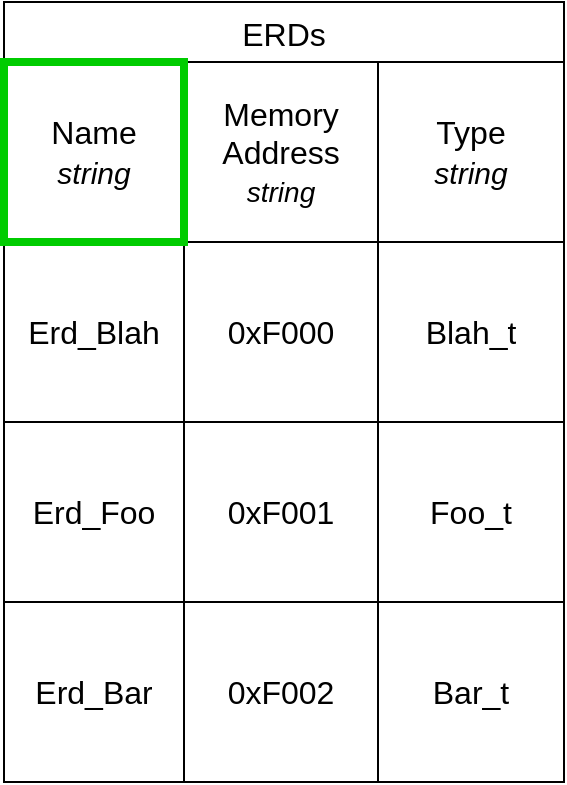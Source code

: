 <mxfile>
    <diagram id="wPQDcEUORbiUfu1othtV" name="Page-1">
        <mxGraphModel dx="345" dy="1094" grid="1" gridSize="10" guides="1" tooltips="1" connect="1" arrows="1" fold="1" page="1" pageScale="1" pageWidth="850" pageHeight="1100" math="0" shadow="0">
            <root>
                <mxCell id="0"/>
                <mxCell id="1" parent="0"/>
                <mxCell id="36" value="" style="rounded=0;whiteSpace=wrap;html=1;" vertex="1" parent="1">
                    <mxGeometry x="60" y="70" width="280" height="390" as="geometry"/>
                </mxCell>
                <mxCell id="18" value="ERDs" style="shape=table;startSize=30;container=1;collapsible=0;childLayout=tableLayout;fontSize=16;strokeColor=#000000;fontColor=#000000;" vertex="1" parent="1">
                    <mxGeometry x="60" y="70" width="280" height="390" as="geometry"/>
                </mxCell>
                <mxCell id="19" value="" style="shape=tableRow;horizontal=0;startSize=0;swimlaneHead=0;swimlaneBody=0;strokeColor=#000000;top=0;left=0;bottom=0;right=0;collapsible=0;dropTarget=0;fillColor=none;points=[[0,0.5],[1,0.5]];portConstraint=eastwest;fontSize=16;fontColor=#000000;" vertex="1" parent="18">
                    <mxGeometry y="30" width="280" height="90" as="geometry"/>
                </mxCell>
                <mxCell id="20" value="Name&lt;div&gt;&lt;i&gt;&lt;font style=&quot;font-size: 15px;&quot;&gt;string&lt;/font&gt;&lt;/i&gt;&lt;/div&gt;" style="shape=partialRectangle;html=1;whiteSpace=wrap;connectable=0;strokeColor=#000000;overflow=hidden;fillColor=none;top=0;left=0;bottom=0;right=0;pointerEvents=1;fontSize=16;fontColor=#000000;" vertex="1" parent="19">
                    <mxGeometry width="90" height="90" as="geometry">
                        <mxRectangle width="90" height="90" as="alternateBounds"/>
                    </mxGeometry>
                </mxCell>
                <mxCell id="21" value="&lt;font style=&quot;&quot;&gt;Memory Address&lt;/font&gt;&lt;div&gt;&lt;span style=&quot;font-size: 14px;&quot;&gt;&lt;i&gt;string&lt;/i&gt;&lt;/span&gt;&lt;/div&gt;" style="shape=partialRectangle;html=1;whiteSpace=wrap;connectable=0;strokeColor=#000000;overflow=hidden;fillColor=none;top=0;left=0;bottom=0;right=0;pointerEvents=1;fontSize=16;fontColor=#000000;" vertex="1" parent="19">
                    <mxGeometry x="90" width="97" height="90" as="geometry">
                        <mxRectangle width="97" height="90" as="alternateBounds"/>
                    </mxGeometry>
                </mxCell>
                <mxCell id="22" value="Type&lt;div&gt;&lt;i&gt;&lt;font style=&quot;font-size: 15px;&quot;&gt;string&lt;/font&gt;&lt;/i&gt;&lt;/div&gt;" style="shape=partialRectangle;html=1;whiteSpace=wrap;connectable=0;strokeColor=#000000;overflow=hidden;fillColor=none;top=0;left=0;bottom=0;right=0;pointerEvents=1;fontSize=16;fontColor=#000000;" vertex="1" parent="19">
                    <mxGeometry x="187" width="93" height="90" as="geometry">
                        <mxRectangle width="93" height="90" as="alternateBounds"/>
                    </mxGeometry>
                </mxCell>
                <mxCell id="23" style="shape=tableRow;horizontal=0;startSize=0;swimlaneHead=0;swimlaneBody=0;strokeColor=#000000;top=0;left=0;bottom=0;right=0;collapsible=0;dropTarget=0;fillColor=none;points=[[0,0.5],[1,0.5]];portConstraint=eastwest;fontSize=16;fontColor=#000000;" vertex="1" parent="18">
                    <mxGeometry y="120" width="280" height="90" as="geometry"/>
                </mxCell>
                <mxCell id="24" value="Erd_Blah" style="shape=partialRectangle;html=1;whiteSpace=wrap;connectable=0;strokeColor=#000000;overflow=hidden;fillColor=none;top=0;left=0;bottom=0;right=0;pointerEvents=1;fontSize=16;fontColor=#000000;" vertex="1" parent="23">
                    <mxGeometry width="90" height="90" as="geometry">
                        <mxRectangle width="90" height="90" as="alternateBounds"/>
                    </mxGeometry>
                </mxCell>
                <mxCell id="25" value="0xF000" style="shape=partialRectangle;html=1;whiteSpace=wrap;connectable=0;strokeColor=#000000;overflow=hidden;fillColor=none;top=0;left=0;bottom=0;right=0;pointerEvents=1;fontSize=16;fontColor=#000000;" vertex="1" parent="23">
                    <mxGeometry x="90" width="97" height="90" as="geometry">
                        <mxRectangle width="97" height="90" as="alternateBounds"/>
                    </mxGeometry>
                </mxCell>
                <mxCell id="26" value="Blah_t" style="shape=partialRectangle;html=1;whiteSpace=wrap;connectable=0;strokeColor=#000000;overflow=hidden;fillColor=none;top=0;left=0;bottom=0;right=0;pointerEvents=1;fontSize=16;fontColor=#000000;" vertex="1" parent="23">
                    <mxGeometry x="187" width="93" height="90" as="geometry">
                        <mxRectangle width="93" height="90" as="alternateBounds"/>
                    </mxGeometry>
                </mxCell>
                <mxCell id="27" style="shape=tableRow;horizontal=0;startSize=0;swimlaneHead=0;swimlaneBody=0;strokeColor=#000000;top=0;left=0;bottom=0;right=0;collapsible=0;dropTarget=0;fillColor=none;points=[[0,0.5],[1,0.5]];portConstraint=eastwest;fontSize=16;fontColor=#000000;" vertex="1" parent="18">
                    <mxGeometry y="210" width="280" height="90" as="geometry"/>
                </mxCell>
                <mxCell id="28" value="Erd_Foo" style="shape=partialRectangle;html=1;whiteSpace=wrap;connectable=0;strokeColor=#000000;overflow=hidden;fillColor=none;top=0;left=0;bottom=0;right=0;pointerEvents=1;fontSize=16;fontColor=#000000;" vertex="1" parent="27">
                    <mxGeometry width="90" height="90" as="geometry">
                        <mxRectangle width="90" height="90" as="alternateBounds"/>
                    </mxGeometry>
                </mxCell>
                <mxCell id="29" value="0xF001" style="shape=partialRectangle;html=1;whiteSpace=wrap;connectable=0;strokeColor=#000000;overflow=hidden;fillColor=none;top=0;left=0;bottom=0;right=0;pointerEvents=1;fontSize=16;fontColor=#000000;" vertex="1" parent="27">
                    <mxGeometry x="90" width="97" height="90" as="geometry">
                        <mxRectangle width="97" height="90" as="alternateBounds"/>
                    </mxGeometry>
                </mxCell>
                <mxCell id="30" value="Foo_t" style="shape=partialRectangle;html=1;whiteSpace=wrap;connectable=0;strokeColor=#000000;overflow=hidden;fillColor=none;top=0;left=0;bottom=0;right=0;pointerEvents=1;fontSize=16;fontColor=#000000;" vertex="1" parent="27">
                    <mxGeometry x="187" width="93" height="90" as="geometry">
                        <mxRectangle width="93" height="90" as="alternateBounds"/>
                    </mxGeometry>
                </mxCell>
                <mxCell id="31" style="shape=tableRow;horizontal=0;startSize=0;swimlaneHead=0;swimlaneBody=0;strokeColor=#000000;top=0;left=0;bottom=0;right=0;collapsible=0;dropTarget=0;fillColor=none;points=[[0,0.5],[1,0.5]];portConstraint=eastwest;fontSize=16;fontColor=#000000;" vertex="1" parent="18">
                    <mxGeometry y="300" width="280" height="90" as="geometry"/>
                </mxCell>
                <mxCell id="32" value="Erd_Bar" style="shape=partialRectangle;html=1;whiteSpace=wrap;connectable=0;strokeColor=#000000;overflow=hidden;fillColor=none;top=0;left=0;bottom=0;right=0;pointerEvents=1;fontSize=16;fontColor=#000000;" vertex="1" parent="31">
                    <mxGeometry width="90" height="90" as="geometry">
                        <mxRectangle width="90" height="90" as="alternateBounds"/>
                    </mxGeometry>
                </mxCell>
                <mxCell id="33" value="0xF002" style="shape=partialRectangle;html=1;whiteSpace=wrap;connectable=0;strokeColor=#000000;overflow=hidden;fillColor=none;top=0;left=0;bottom=0;right=0;pointerEvents=1;fontSize=16;fontColor=#000000;" vertex="1" parent="31">
                    <mxGeometry x="90" width="97" height="90" as="geometry">
                        <mxRectangle width="97" height="90" as="alternateBounds"/>
                    </mxGeometry>
                </mxCell>
                <mxCell id="34" value="Bar_t" style="shape=partialRectangle;html=1;whiteSpace=wrap;connectable=0;strokeColor=#000000;overflow=hidden;fillColor=none;top=0;left=0;bottom=0;right=0;pointerEvents=1;fontSize=16;fontColor=#000000;" vertex="1" parent="31">
                    <mxGeometry x="187" width="93" height="90" as="geometry">
                        <mxRectangle width="93" height="90" as="alternateBounds"/>
                    </mxGeometry>
                </mxCell>
                <mxCell id="16" value="" style="rounded=0;whiteSpace=wrap;html=1;rotation=-90;fillColor=none;strokeColor=#00CC00;strokeWidth=4;" vertex="1" parent="1">
                    <mxGeometry x="60" y="100" width="90" height="90" as="geometry"/>
                </mxCell>
            </root>
        </mxGraphModel>
    </diagram>
</mxfile>
